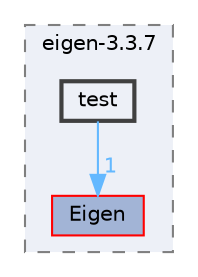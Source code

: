 digraph "external/taskflow/3rd-party/eigen-3.3.7/test"
{
 // LATEX_PDF_SIZE
  bgcolor="transparent";
  edge [fontname=Helvetica,fontsize=10,labelfontname=Helvetica,labelfontsize=10];
  node [fontname=Helvetica,fontsize=10,shape=box,height=0.2,width=0.4];
  compound=true
  subgraph clusterdir_6c93be1e894d30561f4c37354dfed8f5 {
    graph [ bgcolor="#edf0f7", pencolor="grey50", label="eigen-3.3.7", fontname=Helvetica,fontsize=10 style="filled,dashed", URL="dir_6c93be1e894d30561f4c37354dfed8f5.html",tooltip=""]
  dir_d1a47cac98c279670d673fa2afdb8708 [label="Eigen", fillcolor="#a2b4d6", color="red", style="filled", URL="dir_d1a47cac98c279670d673fa2afdb8708.html",tooltip=""];
  dir_5ccac8ec5d2c739d3ee104dfd6d76f34 [label="test", fillcolor="#edf0f7", color="grey25", style="filled,bold", URL="dir_5ccac8ec5d2c739d3ee104dfd6d76f34.html",tooltip=""];
  }
  dir_5ccac8ec5d2c739d3ee104dfd6d76f34->dir_d1a47cac98c279670d673fa2afdb8708 [headlabel="1", labeldistance=1.5 headhref="dir_000839_000237.html" href="dir_000839_000237.html" color="steelblue1" fontcolor="steelblue1"];
}

